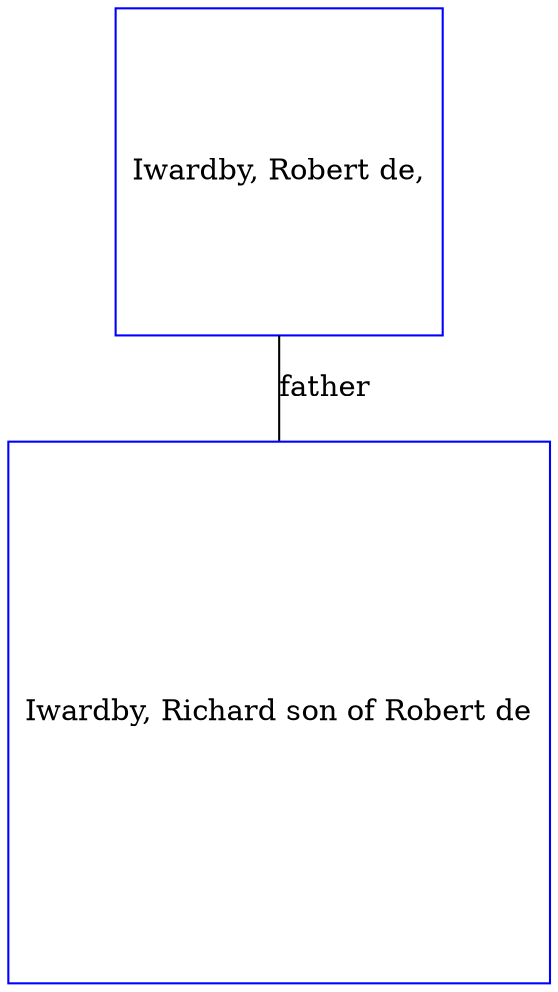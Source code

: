 digraph D {
    edge [dir=none];    node [shape=box];    "009593"   [label="Iwardby, Robert de,", shape=box, regular=1, color="blue"] ;
"009592"   [label="Iwardby, Richard son of Robert de", shape=box, regular=1, color="blue"] ;
009593->009592 [label="father",arrowsize=0.0]; 
}